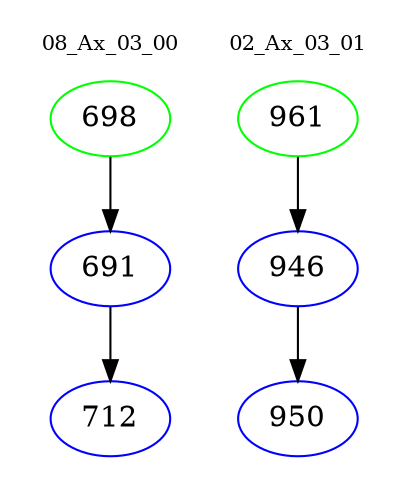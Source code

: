 digraph{
subgraph cluster_0 {
color = white
label = "08_Ax_03_00";
fontsize=10;
T0_698 [label="698", color="green"]
T0_698 -> T0_691 [color="black"]
T0_691 [label="691", color="blue"]
T0_691 -> T0_712 [color="black"]
T0_712 [label="712", color="blue"]
}
subgraph cluster_1 {
color = white
label = "02_Ax_03_01";
fontsize=10;
T1_961 [label="961", color="green"]
T1_961 -> T1_946 [color="black"]
T1_946 [label="946", color="blue"]
T1_946 -> T1_950 [color="black"]
T1_950 [label="950", color="blue"]
}
}
